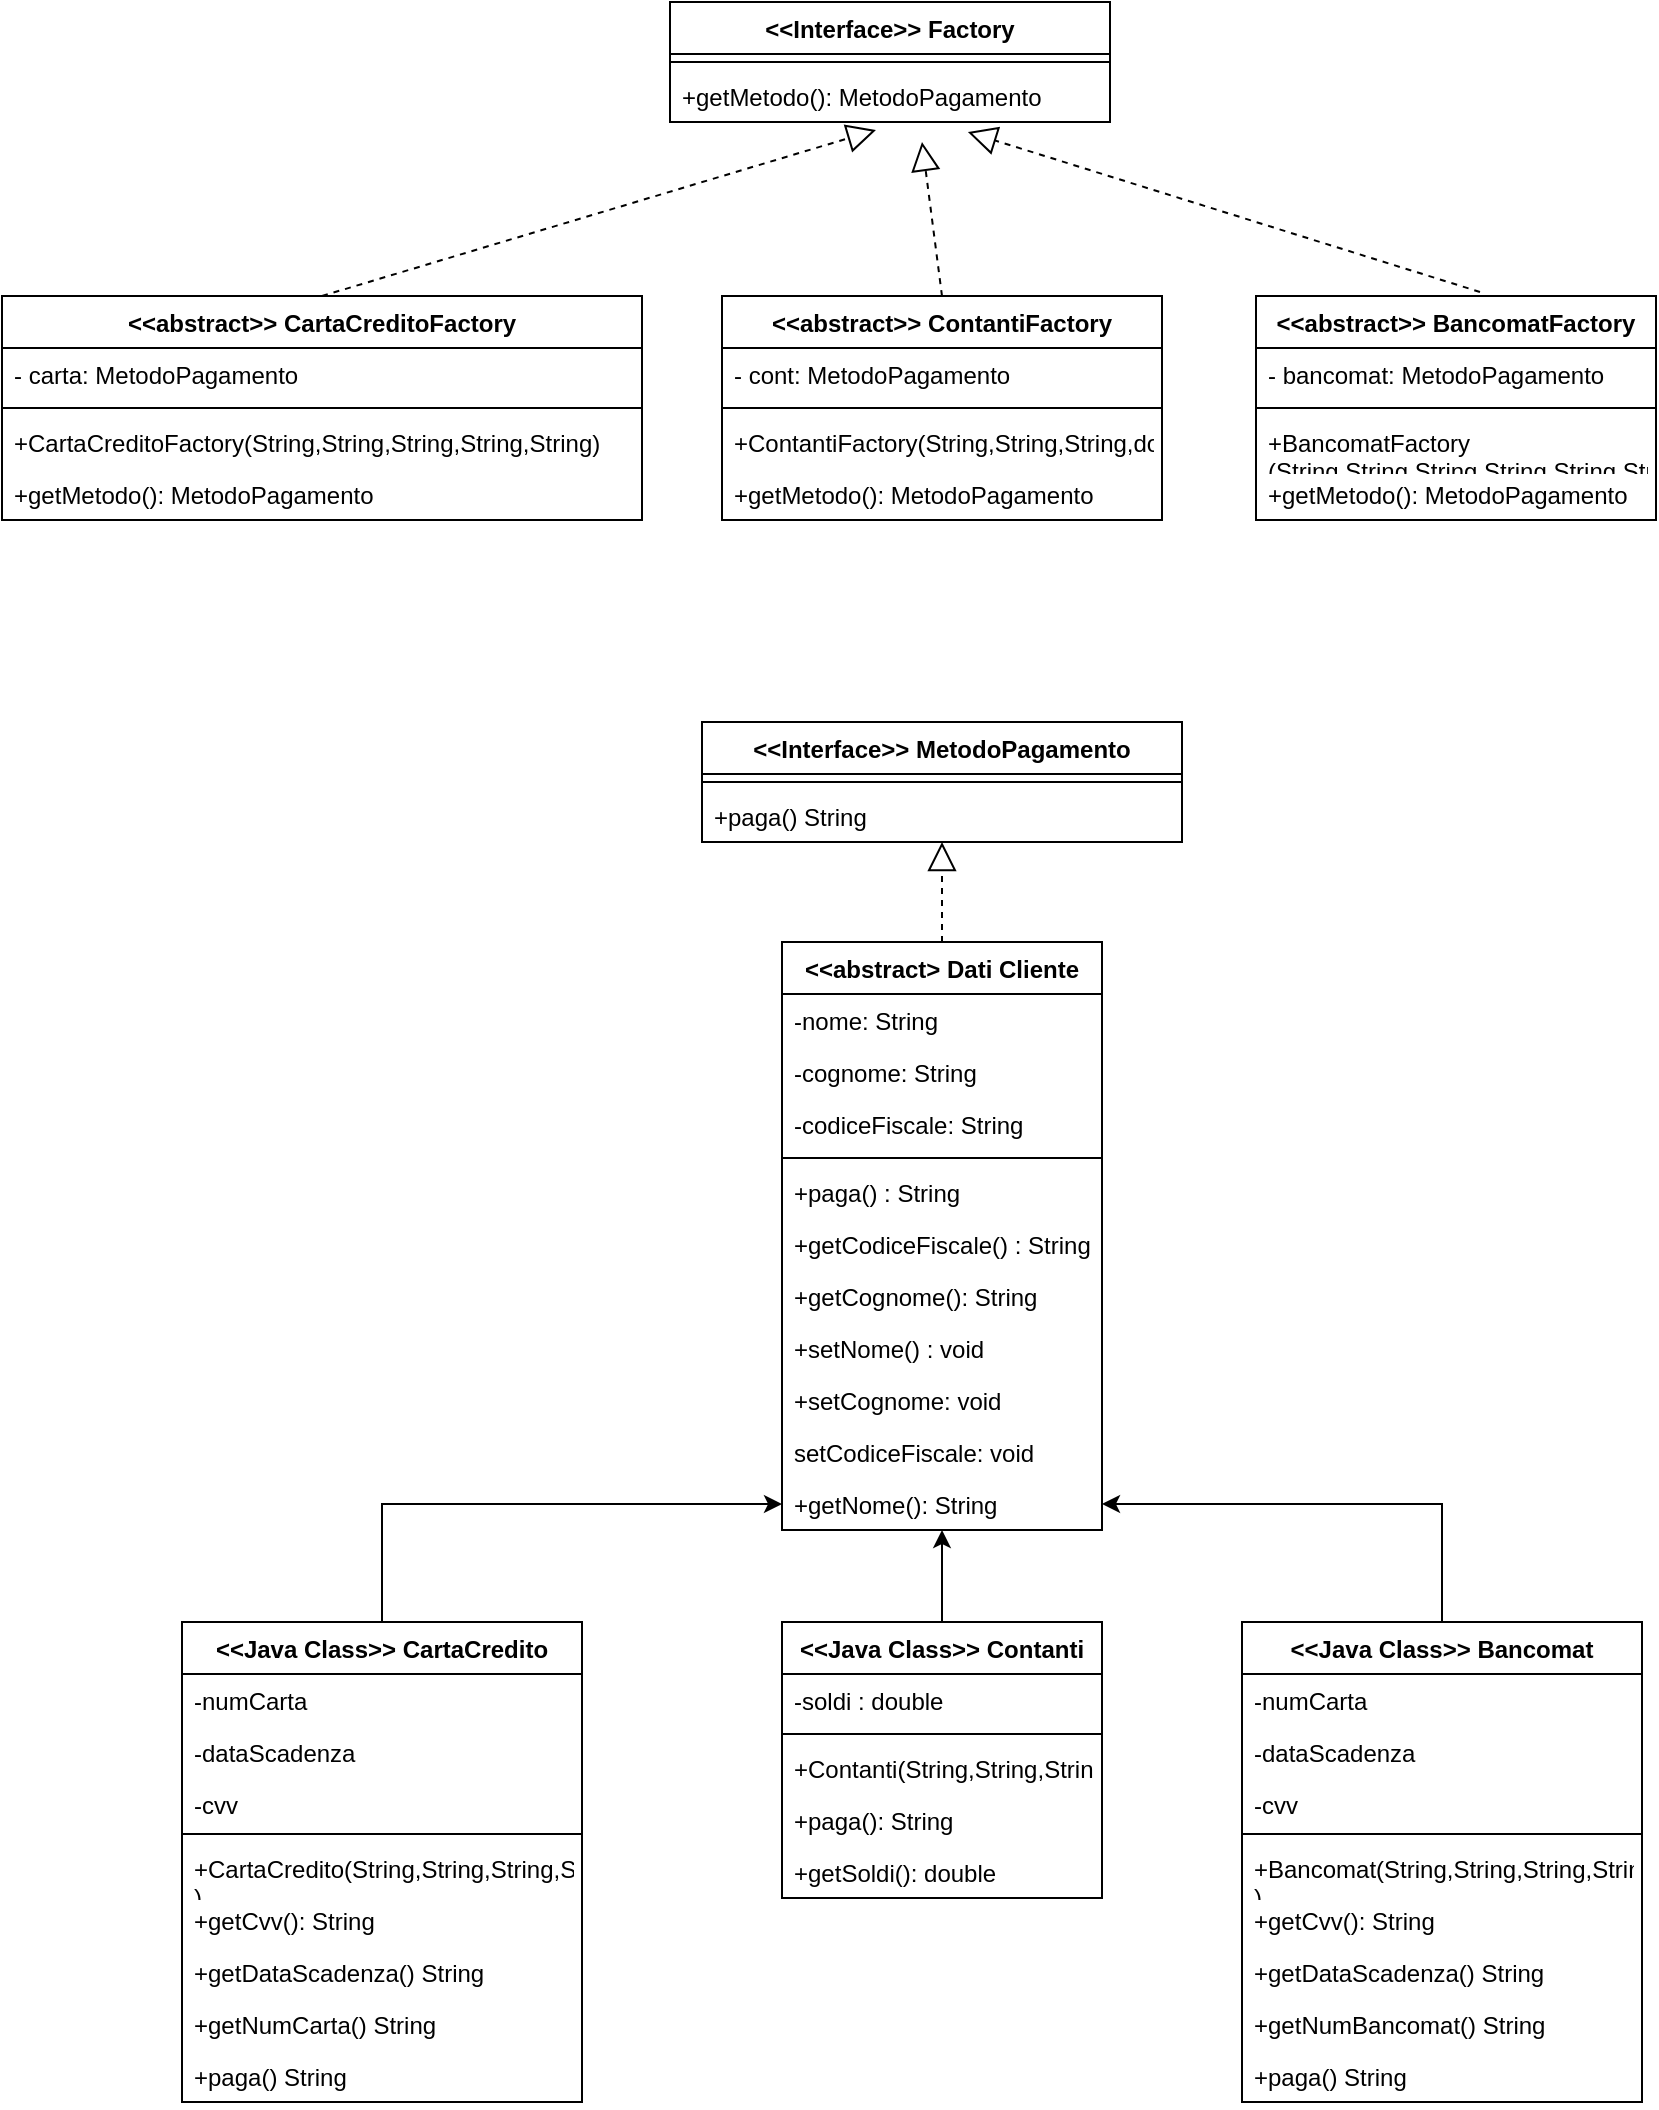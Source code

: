 <mxfile version="23.0.2" type="device">
  <diagram name="Pagina-1" id="bWcs-Pnpn5M66GulyqWy">
    <mxGraphModel dx="1020" dy="1206" grid="1" gridSize="10" guides="1" tooltips="1" connect="1" arrows="1" fold="1" page="1" pageScale="1" pageWidth="827" pageHeight="1169" math="0" shadow="0">
      <root>
        <mxCell id="0" />
        <mxCell id="1" parent="0" />
        <mxCell id="MIKHRwBcGvMqGPsBLyrF-1" value="&amp;lt;&amp;lt;Interface&amp;gt;&amp;gt; Factory" style="swimlane;fontStyle=1;align=center;verticalAlign=top;childLayout=stackLayout;horizontal=1;startSize=26;horizontalStack=0;resizeParent=1;resizeParentMax=0;resizeLast=0;collapsible=1;marginBottom=0;whiteSpace=wrap;html=1;" vertex="1" parent="1">
          <mxGeometry x="334" y="10" width="220" height="60" as="geometry" />
        </mxCell>
        <mxCell id="MIKHRwBcGvMqGPsBLyrF-3" value="" style="line;strokeWidth=1;fillColor=none;align=left;verticalAlign=middle;spacingTop=-1;spacingLeft=3;spacingRight=3;rotatable=0;labelPosition=right;points=[];portConstraint=eastwest;strokeColor=inherit;" vertex="1" parent="MIKHRwBcGvMqGPsBLyrF-1">
          <mxGeometry y="26" width="220" height="8" as="geometry" />
        </mxCell>
        <mxCell id="MIKHRwBcGvMqGPsBLyrF-4" value="+getMetodo(): MetodoPagamento" style="text;strokeColor=none;fillColor=none;align=left;verticalAlign=top;spacingLeft=4;spacingRight=4;overflow=hidden;rotatable=0;points=[[0,0.5],[1,0.5]];portConstraint=eastwest;whiteSpace=wrap;html=1;" vertex="1" parent="MIKHRwBcGvMqGPsBLyrF-1">
          <mxGeometry y="34" width="220" height="26" as="geometry" />
        </mxCell>
        <mxCell id="MIKHRwBcGvMqGPsBLyrF-5" value="&amp;lt;&amp;lt;abstract&amp;gt;&amp;gt; BancomatFactory" style="swimlane;fontStyle=1;align=center;verticalAlign=top;childLayout=stackLayout;horizontal=1;startSize=26;horizontalStack=0;resizeParent=1;resizeParentMax=0;resizeLast=0;collapsible=1;marginBottom=0;whiteSpace=wrap;html=1;" vertex="1" parent="1">
          <mxGeometry x="627" y="157" width="200" height="112" as="geometry" />
        </mxCell>
        <mxCell id="MIKHRwBcGvMqGPsBLyrF-6" value="- bancomat: MetodoPagamento" style="text;strokeColor=none;fillColor=none;align=left;verticalAlign=top;spacingLeft=4;spacingRight=4;overflow=hidden;rotatable=0;points=[[0,0.5],[1,0.5]];portConstraint=eastwest;whiteSpace=wrap;html=1;" vertex="1" parent="MIKHRwBcGvMqGPsBLyrF-5">
          <mxGeometry y="26" width="200" height="26" as="geometry" />
        </mxCell>
        <mxCell id="MIKHRwBcGvMqGPsBLyrF-7" value="" style="line;strokeWidth=1;fillColor=none;align=left;verticalAlign=middle;spacingTop=-1;spacingLeft=3;spacingRight=3;rotatable=0;labelPosition=right;points=[];portConstraint=eastwest;strokeColor=inherit;" vertex="1" parent="MIKHRwBcGvMqGPsBLyrF-5">
          <mxGeometry y="52" width="200" height="8" as="geometry" />
        </mxCell>
        <mxCell id="MIKHRwBcGvMqGPsBLyrF-38" value="+BancomatFactory (String,String,String,String,String,String,&lt;br&gt;)" style="text;strokeColor=none;fillColor=none;align=left;verticalAlign=top;spacingLeft=4;spacingRight=4;overflow=hidden;rotatable=0;points=[[0,0.5],[1,0.5]];portConstraint=eastwest;whiteSpace=wrap;html=1;" vertex="1" parent="MIKHRwBcGvMqGPsBLyrF-5">
          <mxGeometry y="60" width="200" height="26" as="geometry" />
        </mxCell>
        <mxCell id="MIKHRwBcGvMqGPsBLyrF-8" value="+getMetodo(): MetodoPagamento" style="text;strokeColor=none;fillColor=none;align=left;verticalAlign=top;spacingLeft=4;spacingRight=4;overflow=hidden;rotatable=0;points=[[0,0.5],[1,0.5]];portConstraint=eastwest;whiteSpace=wrap;html=1;" vertex="1" parent="MIKHRwBcGvMqGPsBLyrF-5">
          <mxGeometry y="86" width="200" height="26" as="geometry" />
        </mxCell>
        <mxCell id="MIKHRwBcGvMqGPsBLyrF-9" value="&amp;lt;&amp;lt;abstract&amp;gt;&amp;gt; ContantiFactory" style="swimlane;fontStyle=1;align=center;verticalAlign=top;childLayout=stackLayout;horizontal=1;startSize=26;horizontalStack=0;resizeParent=1;resizeParentMax=0;resizeLast=0;collapsible=1;marginBottom=0;whiteSpace=wrap;html=1;" vertex="1" parent="1">
          <mxGeometry x="360" y="157" width="220" height="112" as="geometry" />
        </mxCell>
        <mxCell id="MIKHRwBcGvMqGPsBLyrF-10" value="- cont: MetodoPagamento" style="text;strokeColor=none;fillColor=none;align=left;verticalAlign=top;spacingLeft=4;spacingRight=4;overflow=hidden;rotatable=0;points=[[0,0.5],[1,0.5]];portConstraint=eastwest;whiteSpace=wrap;html=1;" vertex="1" parent="MIKHRwBcGvMqGPsBLyrF-9">
          <mxGeometry y="26" width="220" height="26" as="geometry" />
        </mxCell>
        <mxCell id="MIKHRwBcGvMqGPsBLyrF-11" value="" style="line;strokeWidth=1;fillColor=none;align=left;verticalAlign=middle;spacingTop=-1;spacingLeft=3;spacingRight=3;rotatable=0;labelPosition=right;points=[];portConstraint=eastwest;strokeColor=inherit;" vertex="1" parent="MIKHRwBcGvMqGPsBLyrF-9">
          <mxGeometry y="52" width="220" height="8" as="geometry" />
        </mxCell>
        <mxCell id="MIKHRwBcGvMqGPsBLyrF-39" value="+ContantiFactory(String,String,String,double)" style="text;strokeColor=none;fillColor=none;align=left;verticalAlign=top;spacingLeft=4;spacingRight=4;overflow=hidden;rotatable=0;points=[[0,0.5],[1,0.5]];portConstraint=eastwest;whiteSpace=wrap;html=1;" vertex="1" parent="MIKHRwBcGvMqGPsBLyrF-9">
          <mxGeometry y="60" width="220" height="26" as="geometry" />
        </mxCell>
        <mxCell id="MIKHRwBcGvMqGPsBLyrF-12" value="+getMetodo(): MetodoPagamento" style="text;strokeColor=none;fillColor=none;align=left;verticalAlign=top;spacingLeft=4;spacingRight=4;overflow=hidden;rotatable=0;points=[[0,0.5],[1,0.5]];portConstraint=eastwest;whiteSpace=wrap;html=1;" vertex="1" parent="MIKHRwBcGvMqGPsBLyrF-9">
          <mxGeometry y="86" width="220" height="26" as="geometry" />
        </mxCell>
        <mxCell id="MIKHRwBcGvMqGPsBLyrF-13" value="&amp;lt;&amp;lt;abstract&amp;gt;&amp;gt; CartaCreditoFactory" style="swimlane;fontStyle=1;align=center;verticalAlign=top;childLayout=stackLayout;horizontal=1;startSize=26;horizontalStack=0;resizeParent=1;resizeParentMax=0;resizeLast=0;collapsible=1;marginBottom=0;whiteSpace=wrap;html=1;" vertex="1" parent="1">
          <mxGeometry y="157" width="320" height="112" as="geometry" />
        </mxCell>
        <mxCell id="MIKHRwBcGvMqGPsBLyrF-14" value="- carta: MetodoPagamento" style="text;strokeColor=none;fillColor=none;align=left;verticalAlign=top;spacingLeft=4;spacingRight=4;overflow=hidden;rotatable=0;points=[[0,0.5],[1,0.5]];portConstraint=eastwest;whiteSpace=wrap;html=1;" vertex="1" parent="MIKHRwBcGvMqGPsBLyrF-13">
          <mxGeometry y="26" width="320" height="26" as="geometry" />
        </mxCell>
        <mxCell id="MIKHRwBcGvMqGPsBLyrF-15" value="" style="line;strokeWidth=1;fillColor=none;align=left;verticalAlign=middle;spacingTop=-1;spacingLeft=3;spacingRight=3;rotatable=0;labelPosition=right;points=[];portConstraint=eastwest;strokeColor=inherit;" vertex="1" parent="MIKHRwBcGvMqGPsBLyrF-13">
          <mxGeometry y="52" width="320" height="8" as="geometry" />
        </mxCell>
        <mxCell id="MIKHRwBcGvMqGPsBLyrF-16" value="+CartaCreditoFactory(String,String,String,String,String)" style="text;strokeColor=none;fillColor=none;align=left;verticalAlign=top;spacingLeft=4;spacingRight=4;overflow=hidden;rotatable=0;points=[[0,0.5],[1,0.5]];portConstraint=eastwest;whiteSpace=wrap;html=1;" vertex="1" parent="MIKHRwBcGvMqGPsBLyrF-13">
          <mxGeometry y="60" width="320" height="26" as="geometry" />
        </mxCell>
        <mxCell id="MIKHRwBcGvMqGPsBLyrF-37" value="+getMetodo(): MetodoPagamento" style="text;strokeColor=none;fillColor=none;align=left;verticalAlign=top;spacingLeft=4;spacingRight=4;overflow=hidden;rotatable=0;points=[[0,0.5],[1,0.5]];portConstraint=eastwest;whiteSpace=wrap;html=1;" vertex="1" parent="MIKHRwBcGvMqGPsBLyrF-13">
          <mxGeometry y="86" width="320" height="26" as="geometry" />
        </mxCell>
        <mxCell id="MIKHRwBcGvMqGPsBLyrF-17" value="&amp;lt;&amp;lt;Interface&amp;gt;&amp;gt; MetodoPagamento" style="swimlane;fontStyle=1;align=center;verticalAlign=top;childLayout=stackLayout;horizontal=1;startSize=26;horizontalStack=0;resizeParent=1;resizeParentMax=0;resizeLast=0;collapsible=1;marginBottom=0;whiteSpace=wrap;html=1;" vertex="1" parent="1">
          <mxGeometry x="350" y="370" width="240" height="60" as="geometry" />
        </mxCell>
        <mxCell id="MIKHRwBcGvMqGPsBLyrF-19" value="" style="line;strokeWidth=1;fillColor=none;align=left;verticalAlign=middle;spacingTop=-1;spacingLeft=3;spacingRight=3;rotatable=0;labelPosition=right;points=[];portConstraint=eastwest;strokeColor=inherit;" vertex="1" parent="MIKHRwBcGvMqGPsBLyrF-17">
          <mxGeometry y="26" width="240" height="8" as="geometry" />
        </mxCell>
        <mxCell id="MIKHRwBcGvMqGPsBLyrF-20" value="+paga() String" style="text;strokeColor=none;fillColor=none;align=left;verticalAlign=top;spacingLeft=4;spacingRight=4;overflow=hidden;rotatable=0;points=[[0,0.5],[1,0.5]];portConstraint=eastwest;whiteSpace=wrap;html=1;" vertex="1" parent="MIKHRwBcGvMqGPsBLyrF-17">
          <mxGeometry y="34" width="240" height="26" as="geometry" />
        </mxCell>
        <mxCell id="MIKHRwBcGvMqGPsBLyrF-21" value="&amp;lt;&amp;lt;abstract&amp;gt; Dati Cliente" style="swimlane;fontStyle=1;align=center;verticalAlign=top;childLayout=stackLayout;horizontal=1;startSize=26;horizontalStack=0;resizeParent=1;resizeParentMax=0;resizeLast=0;collapsible=1;marginBottom=0;whiteSpace=wrap;html=1;" vertex="1" parent="1">
          <mxGeometry x="390" y="480" width="160" height="294" as="geometry" />
        </mxCell>
        <mxCell id="MIKHRwBcGvMqGPsBLyrF-47" value="-nome: String" style="text;strokeColor=none;fillColor=none;align=left;verticalAlign=top;spacingLeft=4;spacingRight=4;overflow=hidden;rotatable=0;points=[[0,0.5],[1,0.5]];portConstraint=eastwest;whiteSpace=wrap;html=1;" vertex="1" parent="MIKHRwBcGvMqGPsBLyrF-21">
          <mxGeometry y="26" width="160" height="26" as="geometry" />
        </mxCell>
        <mxCell id="MIKHRwBcGvMqGPsBLyrF-22" value="-cognome: String" style="text;strokeColor=none;fillColor=none;align=left;verticalAlign=top;spacingLeft=4;spacingRight=4;overflow=hidden;rotatable=0;points=[[0,0.5],[1,0.5]];portConstraint=eastwest;whiteSpace=wrap;html=1;" vertex="1" parent="MIKHRwBcGvMqGPsBLyrF-21">
          <mxGeometry y="52" width="160" height="26" as="geometry" />
        </mxCell>
        <mxCell id="MIKHRwBcGvMqGPsBLyrF-48" value="-codiceFiscale: String" style="text;strokeColor=none;fillColor=none;align=left;verticalAlign=top;spacingLeft=4;spacingRight=4;overflow=hidden;rotatable=0;points=[[0,0.5],[1,0.5]];portConstraint=eastwest;whiteSpace=wrap;html=1;" vertex="1" parent="MIKHRwBcGvMqGPsBLyrF-21">
          <mxGeometry y="78" width="160" height="26" as="geometry" />
        </mxCell>
        <mxCell id="MIKHRwBcGvMqGPsBLyrF-23" value="" style="line;strokeWidth=1;fillColor=none;align=left;verticalAlign=middle;spacingTop=-1;spacingLeft=3;spacingRight=3;rotatable=0;labelPosition=right;points=[];portConstraint=eastwest;strokeColor=inherit;" vertex="1" parent="MIKHRwBcGvMqGPsBLyrF-21">
          <mxGeometry y="104" width="160" height="8" as="geometry" />
        </mxCell>
        <mxCell id="MIKHRwBcGvMqGPsBLyrF-24" value="+paga() : String" style="text;strokeColor=none;fillColor=none;align=left;verticalAlign=top;spacingLeft=4;spacingRight=4;overflow=hidden;rotatable=0;points=[[0,0.5],[1,0.5]];portConstraint=eastwest;whiteSpace=wrap;html=1;" vertex="1" parent="MIKHRwBcGvMqGPsBLyrF-21">
          <mxGeometry y="112" width="160" height="26" as="geometry" />
        </mxCell>
        <mxCell id="MIKHRwBcGvMqGPsBLyrF-50" value="+getCodiceFiscale() : String" style="text;strokeColor=none;fillColor=none;align=left;verticalAlign=top;spacingLeft=4;spacingRight=4;overflow=hidden;rotatable=0;points=[[0,0.5],[1,0.5]];portConstraint=eastwest;whiteSpace=wrap;html=1;" vertex="1" parent="MIKHRwBcGvMqGPsBLyrF-21">
          <mxGeometry y="138" width="160" height="26" as="geometry" />
        </mxCell>
        <mxCell id="MIKHRwBcGvMqGPsBLyrF-54" value="+getCognome(): String" style="text;strokeColor=none;fillColor=none;align=left;verticalAlign=top;spacingLeft=4;spacingRight=4;overflow=hidden;rotatable=0;points=[[0,0.5],[1,0.5]];portConstraint=eastwest;whiteSpace=wrap;html=1;" vertex="1" parent="MIKHRwBcGvMqGPsBLyrF-21">
          <mxGeometry y="164" width="160" height="26" as="geometry" />
        </mxCell>
        <mxCell id="MIKHRwBcGvMqGPsBLyrF-52" value="+setNome() : void" style="text;strokeColor=none;fillColor=none;align=left;verticalAlign=top;spacingLeft=4;spacingRight=4;overflow=hidden;rotatable=0;points=[[0,0.5],[1,0.5]];portConstraint=eastwest;whiteSpace=wrap;html=1;" vertex="1" parent="MIKHRwBcGvMqGPsBLyrF-21">
          <mxGeometry y="190" width="160" height="26" as="geometry" />
        </mxCell>
        <mxCell id="MIKHRwBcGvMqGPsBLyrF-53" value="+setCognome: void" style="text;strokeColor=none;fillColor=none;align=left;verticalAlign=top;spacingLeft=4;spacingRight=4;overflow=hidden;rotatable=0;points=[[0,0.5],[1,0.5]];portConstraint=eastwest;whiteSpace=wrap;html=1;" vertex="1" parent="MIKHRwBcGvMqGPsBLyrF-21">
          <mxGeometry y="216" width="160" height="26" as="geometry" />
        </mxCell>
        <mxCell id="MIKHRwBcGvMqGPsBLyrF-51" value="setCodiceFiscale: void" style="text;strokeColor=none;fillColor=none;align=left;verticalAlign=top;spacingLeft=4;spacingRight=4;overflow=hidden;rotatable=0;points=[[0,0.5],[1,0.5]];portConstraint=eastwest;whiteSpace=wrap;html=1;" vertex="1" parent="MIKHRwBcGvMqGPsBLyrF-21">
          <mxGeometry y="242" width="160" height="26" as="geometry" />
        </mxCell>
        <mxCell id="MIKHRwBcGvMqGPsBLyrF-49" value="+getNome(): String" style="text;strokeColor=none;fillColor=none;align=left;verticalAlign=top;spacingLeft=4;spacingRight=4;overflow=hidden;rotatable=0;points=[[0,0.5],[1,0.5]];portConstraint=eastwest;whiteSpace=wrap;html=1;" vertex="1" parent="MIKHRwBcGvMqGPsBLyrF-21">
          <mxGeometry y="268" width="160" height="26" as="geometry" />
        </mxCell>
        <mxCell id="MIKHRwBcGvMqGPsBLyrF-29" value="&amp;lt;&amp;lt;Java Class&amp;gt;&amp;gt; Contanti" style="swimlane;fontStyle=1;align=center;verticalAlign=top;childLayout=stackLayout;horizontal=1;startSize=26;horizontalStack=0;resizeParent=1;resizeParentMax=0;resizeLast=0;collapsible=1;marginBottom=0;whiteSpace=wrap;html=1;" vertex="1" parent="1">
          <mxGeometry x="390" y="820" width="160" height="138" as="geometry" />
        </mxCell>
        <mxCell id="MIKHRwBcGvMqGPsBLyrF-30" value="-soldi : double" style="text;strokeColor=none;fillColor=none;align=left;verticalAlign=top;spacingLeft=4;spacingRight=4;overflow=hidden;rotatable=0;points=[[0,0.5],[1,0.5]];portConstraint=eastwest;whiteSpace=wrap;html=1;" vertex="1" parent="MIKHRwBcGvMqGPsBLyrF-29">
          <mxGeometry y="26" width="160" height="26" as="geometry" />
        </mxCell>
        <mxCell id="MIKHRwBcGvMqGPsBLyrF-31" value="" style="line;strokeWidth=1;fillColor=none;align=left;verticalAlign=middle;spacingTop=-1;spacingLeft=3;spacingRight=3;rotatable=0;labelPosition=right;points=[];portConstraint=eastwest;strokeColor=inherit;" vertex="1" parent="MIKHRwBcGvMqGPsBLyrF-29">
          <mxGeometry y="52" width="160" height="8" as="geometry" />
        </mxCell>
        <mxCell id="MIKHRwBcGvMqGPsBLyrF-32" value="+Contanti(String,String,String,double)&amp;nbsp;" style="text;strokeColor=none;fillColor=none;align=left;verticalAlign=top;spacingLeft=4;spacingRight=4;overflow=hidden;rotatable=0;points=[[0,0.5],[1,0.5]];portConstraint=eastwest;whiteSpace=wrap;html=1;" vertex="1" parent="MIKHRwBcGvMqGPsBLyrF-29">
          <mxGeometry y="60" width="160" height="26" as="geometry" />
        </mxCell>
        <mxCell id="MIKHRwBcGvMqGPsBLyrF-62" value="+paga(): String" style="text;strokeColor=none;fillColor=none;align=left;verticalAlign=top;spacingLeft=4;spacingRight=4;overflow=hidden;rotatable=0;points=[[0,0.5],[1,0.5]];portConstraint=eastwest;whiteSpace=wrap;html=1;" vertex="1" parent="MIKHRwBcGvMqGPsBLyrF-29">
          <mxGeometry y="86" width="160" height="26" as="geometry" />
        </mxCell>
        <mxCell id="MIKHRwBcGvMqGPsBLyrF-63" value="+getSoldi(): double" style="text;strokeColor=none;fillColor=none;align=left;verticalAlign=top;spacingLeft=4;spacingRight=4;overflow=hidden;rotatable=0;points=[[0,0.5],[1,0.5]];portConstraint=eastwest;whiteSpace=wrap;html=1;" vertex="1" parent="MIKHRwBcGvMqGPsBLyrF-29">
          <mxGeometry y="112" width="160" height="26" as="geometry" />
        </mxCell>
        <mxCell id="MIKHRwBcGvMqGPsBLyrF-74" style="edgeStyle=orthogonalEdgeStyle;rounded=0;orthogonalLoop=1;jettySize=auto;html=1;" edge="1" parent="1" source="MIKHRwBcGvMqGPsBLyrF-33" target="MIKHRwBcGvMqGPsBLyrF-49">
          <mxGeometry relative="1" as="geometry" />
        </mxCell>
        <mxCell id="MIKHRwBcGvMqGPsBLyrF-33" value="&amp;lt;&amp;lt;Java Class&amp;gt;&amp;gt; CartaCredito" style="swimlane;fontStyle=1;align=center;verticalAlign=top;childLayout=stackLayout;horizontal=1;startSize=26;horizontalStack=0;resizeParent=1;resizeParentMax=0;resizeLast=0;collapsible=1;marginBottom=0;whiteSpace=wrap;html=1;" vertex="1" parent="1">
          <mxGeometry x="90" y="820" width="200" height="240" as="geometry" />
        </mxCell>
        <mxCell id="MIKHRwBcGvMqGPsBLyrF-55" value="-numCarta" style="text;strokeColor=none;fillColor=none;align=left;verticalAlign=top;spacingLeft=4;spacingRight=4;overflow=hidden;rotatable=0;points=[[0,0.5],[1,0.5]];portConstraint=eastwest;whiteSpace=wrap;html=1;" vertex="1" parent="MIKHRwBcGvMqGPsBLyrF-33">
          <mxGeometry y="26" width="200" height="26" as="geometry" />
        </mxCell>
        <mxCell id="MIKHRwBcGvMqGPsBLyrF-56" value="-dataScadenza" style="text;strokeColor=none;fillColor=none;align=left;verticalAlign=top;spacingLeft=4;spacingRight=4;overflow=hidden;rotatable=0;points=[[0,0.5],[1,0.5]];portConstraint=eastwest;whiteSpace=wrap;html=1;" vertex="1" parent="MIKHRwBcGvMqGPsBLyrF-33">
          <mxGeometry y="52" width="200" height="26" as="geometry" />
        </mxCell>
        <mxCell id="MIKHRwBcGvMqGPsBLyrF-34" value="-cvv" style="text;strokeColor=none;fillColor=none;align=left;verticalAlign=top;spacingLeft=4;spacingRight=4;overflow=hidden;rotatable=0;points=[[0,0.5],[1,0.5]];portConstraint=eastwest;whiteSpace=wrap;html=1;" vertex="1" parent="MIKHRwBcGvMqGPsBLyrF-33">
          <mxGeometry y="78" width="200" height="24" as="geometry" />
        </mxCell>
        <mxCell id="MIKHRwBcGvMqGPsBLyrF-35" value="" style="line;strokeWidth=1;fillColor=none;align=left;verticalAlign=middle;spacingTop=-1;spacingLeft=3;spacingRight=3;rotatable=0;labelPosition=right;points=[];portConstraint=eastwest;strokeColor=inherit;" vertex="1" parent="MIKHRwBcGvMqGPsBLyrF-33">
          <mxGeometry y="102" width="200" height="8" as="geometry" />
        </mxCell>
        <mxCell id="MIKHRwBcGvMqGPsBLyrF-57" value="+CartaCredito(String,String,String,String,String,&lt;br&gt;)" style="text;strokeColor=none;fillColor=none;align=left;verticalAlign=top;spacingLeft=4;spacingRight=4;overflow=hidden;rotatable=0;points=[[0,0.5],[1,0.5]];portConstraint=eastwest;whiteSpace=wrap;html=1;" vertex="1" parent="MIKHRwBcGvMqGPsBLyrF-33">
          <mxGeometry y="110" width="200" height="26" as="geometry" />
        </mxCell>
        <mxCell id="MIKHRwBcGvMqGPsBLyrF-36" value="+getCvv(): String" style="text;strokeColor=none;fillColor=none;align=left;verticalAlign=top;spacingLeft=4;spacingRight=4;overflow=hidden;rotatable=0;points=[[0,0.5],[1,0.5]];portConstraint=eastwest;whiteSpace=wrap;html=1;" vertex="1" parent="MIKHRwBcGvMqGPsBLyrF-33">
          <mxGeometry y="136" width="200" height="26" as="geometry" />
        </mxCell>
        <mxCell id="MIKHRwBcGvMqGPsBLyrF-60" value="+getDataScadenza() String" style="text;strokeColor=none;fillColor=none;align=left;verticalAlign=top;spacingLeft=4;spacingRight=4;overflow=hidden;rotatable=0;points=[[0,0.5],[1,0.5]];portConstraint=eastwest;whiteSpace=wrap;html=1;" vertex="1" parent="MIKHRwBcGvMqGPsBLyrF-33">
          <mxGeometry y="162" width="200" height="26" as="geometry" />
        </mxCell>
        <mxCell id="MIKHRwBcGvMqGPsBLyrF-59" value="+getNumCarta() String" style="text;strokeColor=none;fillColor=none;align=left;verticalAlign=top;spacingLeft=4;spacingRight=4;overflow=hidden;rotatable=0;points=[[0,0.5],[1,0.5]];portConstraint=eastwest;whiteSpace=wrap;html=1;" vertex="1" parent="MIKHRwBcGvMqGPsBLyrF-33">
          <mxGeometry y="188" width="200" height="26" as="geometry" />
        </mxCell>
        <mxCell id="MIKHRwBcGvMqGPsBLyrF-58" value="+paga() String" style="text;strokeColor=none;fillColor=none;align=left;verticalAlign=top;spacingLeft=4;spacingRight=4;overflow=hidden;rotatable=0;points=[[0,0.5],[1,0.5]];portConstraint=eastwest;whiteSpace=wrap;html=1;" vertex="1" parent="MIKHRwBcGvMqGPsBLyrF-33">
          <mxGeometry y="214" width="200" height="26" as="geometry" />
        </mxCell>
        <mxCell id="MIKHRwBcGvMqGPsBLyrF-43" value="" style="endArrow=block;dashed=1;endFill=0;endSize=12;html=1;rounded=0;exitX=0.5;exitY=0;exitDx=0;exitDy=0;entryX=0.468;entryY=1.154;entryDx=0;entryDy=0;entryPerimeter=0;" edge="1" parent="1" source="MIKHRwBcGvMqGPsBLyrF-13" target="MIKHRwBcGvMqGPsBLyrF-4">
          <mxGeometry width="160" relative="1" as="geometry">
            <mxPoint x="610" y="290" as="sourcePoint" />
            <mxPoint x="770" y="290" as="targetPoint" />
          </mxGeometry>
        </mxCell>
        <mxCell id="MIKHRwBcGvMqGPsBLyrF-44" value="" style="endArrow=block;dashed=1;endFill=0;endSize=12;html=1;rounded=0;exitX=0.5;exitY=0;exitDx=0;exitDy=0;" edge="1" parent="1" source="MIKHRwBcGvMqGPsBLyrF-9">
          <mxGeometry width="160" relative="1" as="geometry">
            <mxPoint x="170" y="167" as="sourcePoint" />
            <mxPoint x="460" y="80" as="targetPoint" />
          </mxGeometry>
        </mxCell>
        <mxCell id="MIKHRwBcGvMqGPsBLyrF-45" value="" style="endArrow=block;dashed=1;endFill=0;endSize=12;html=1;rounded=0;exitX=0.56;exitY=-0.018;exitDx=0;exitDy=0;entryX=0.677;entryY=1.192;entryDx=0;entryDy=0;entryPerimeter=0;exitPerimeter=0;" edge="1" parent="1" source="MIKHRwBcGvMqGPsBLyrF-5" target="MIKHRwBcGvMqGPsBLyrF-4">
          <mxGeometry width="160" relative="1" as="geometry">
            <mxPoint x="180" y="177" as="sourcePoint" />
            <mxPoint x="457" y="94" as="targetPoint" />
          </mxGeometry>
        </mxCell>
        <mxCell id="MIKHRwBcGvMqGPsBLyrF-46" value="" style="endArrow=block;dashed=1;endFill=0;endSize=12;html=1;rounded=0;exitX=0.5;exitY=0;exitDx=0;exitDy=0;" edge="1" parent="1" source="MIKHRwBcGvMqGPsBLyrF-21">
          <mxGeometry width="160" relative="1" as="geometry">
            <mxPoint x="190" y="187" as="sourcePoint" />
            <mxPoint x="470" y="430" as="targetPoint" />
            <Array as="points" />
          </mxGeometry>
        </mxCell>
        <mxCell id="MIKHRwBcGvMqGPsBLyrF-76" style="edgeStyle=orthogonalEdgeStyle;rounded=0;orthogonalLoop=1;jettySize=auto;html=1;entryX=1;entryY=0.5;entryDx=0;entryDy=0;" edge="1" parent="1" source="MIKHRwBcGvMqGPsBLyrF-64" target="MIKHRwBcGvMqGPsBLyrF-49">
          <mxGeometry relative="1" as="geometry" />
        </mxCell>
        <mxCell id="MIKHRwBcGvMqGPsBLyrF-64" value="&amp;lt;&amp;lt;Java Class&amp;gt;&amp;gt; Bancomat" style="swimlane;fontStyle=1;align=center;verticalAlign=top;childLayout=stackLayout;horizontal=1;startSize=26;horizontalStack=0;resizeParent=1;resizeParentMax=0;resizeLast=0;collapsible=1;marginBottom=0;whiteSpace=wrap;html=1;" vertex="1" parent="1">
          <mxGeometry x="620" y="820" width="200" height="240" as="geometry" />
        </mxCell>
        <mxCell id="MIKHRwBcGvMqGPsBLyrF-65" value="-numCarta" style="text;strokeColor=none;fillColor=none;align=left;verticalAlign=top;spacingLeft=4;spacingRight=4;overflow=hidden;rotatable=0;points=[[0,0.5],[1,0.5]];portConstraint=eastwest;whiteSpace=wrap;html=1;" vertex="1" parent="MIKHRwBcGvMqGPsBLyrF-64">
          <mxGeometry y="26" width="200" height="26" as="geometry" />
        </mxCell>
        <mxCell id="MIKHRwBcGvMqGPsBLyrF-66" value="-dataScadenza" style="text;strokeColor=none;fillColor=none;align=left;verticalAlign=top;spacingLeft=4;spacingRight=4;overflow=hidden;rotatable=0;points=[[0,0.5],[1,0.5]];portConstraint=eastwest;whiteSpace=wrap;html=1;" vertex="1" parent="MIKHRwBcGvMqGPsBLyrF-64">
          <mxGeometry y="52" width="200" height="26" as="geometry" />
        </mxCell>
        <mxCell id="MIKHRwBcGvMqGPsBLyrF-67" value="-cvv" style="text;strokeColor=none;fillColor=none;align=left;verticalAlign=top;spacingLeft=4;spacingRight=4;overflow=hidden;rotatable=0;points=[[0,0.5],[1,0.5]];portConstraint=eastwest;whiteSpace=wrap;html=1;" vertex="1" parent="MIKHRwBcGvMqGPsBLyrF-64">
          <mxGeometry y="78" width="200" height="24" as="geometry" />
        </mxCell>
        <mxCell id="MIKHRwBcGvMqGPsBLyrF-68" value="" style="line;strokeWidth=1;fillColor=none;align=left;verticalAlign=middle;spacingTop=-1;spacingLeft=3;spacingRight=3;rotatable=0;labelPosition=right;points=[];portConstraint=eastwest;strokeColor=inherit;" vertex="1" parent="MIKHRwBcGvMqGPsBLyrF-64">
          <mxGeometry y="102" width="200" height="8" as="geometry" />
        </mxCell>
        <mxCell id="MIKHRwBcGvMqGPsBLyrF-69" value="+Bancomat(String,String,String,String,String,&lt;br&gt;)" style="text;strokeColor=none;fillColor=none;align=left;verticalAlign=top;spacingLeft=4;spacingRight=4;overflow=hidden;rotatable=0;points=[[0,0.5],[1,0.5]];portConstraint=eastwest;whiteSpace=wrap;html=1;" vertex="1" parent="MIKHRwBcGvMqGPsBLyrF-64">
          <mxGeometry y="110" width="200" height="26" as="geometry" />
        </mxCell>
        <mxCell id="MIKHRwBcGvMqGPsBLyrF-70" value="+getCvv(): String" style="text;strokeColor=none;fillColor=none;align=left;verticalAlign=top;spacingLeft=4;spacingRight=4;overflow=hidden;rotatable=0;points=[[0,0.5],[1,0.5]];portConstraint=eastwest;whiteSpace=wrap;html=1;" vertex="1" parent="MIKHRwBcGvMqGPsBLyrF-64">
          <mxGeometry y="136" width="200" height="26" as="geometry" />
        </mxCell>
        <mxCell id="MIKHRwBcGvMqGPsBLyrF-71" value="+getDataScadenza() String" style="text;strokeColor=none;fillColor=none;align=left;verticalAlign=top;spacingLeft=4;spacingRight=4;overflow=hidden;rotatable=0;points=[[0,0.5],[1,0.5]];portConstraint=eastwest;whiteSpace=wrap;html=1;" vertex="1" parent="MIKHRwBcGvMqGPsBLyrF-64">
          <mxGeometry y="162" width="200" height="26" as="geometry" />
        </mxCell>
        <mxCell id="MIKHRwBcGvMqGPsBLyrF-72" value="+getNumBancomat() String" style="text;strokeColor=none;fillColor=none;align=left;verticalAlign=top;spacingLeft=4;spacingRight=4;overflow=hidden;rotatable=0;points=[[0,0.5],[1,0.5]];portConstraint=eastwest;whiteSpace=wrap;html=1;" vertex="1" parent="MIKHRwBcGvMqGPsBLyrF-64">
          <mxGeometry y="188" width="200" height="26" as="geometry" />
        </mxCell>
        <mxCell id="MIKHRwBcGvMqGPsBLyrF-73" value="+paga() String" style="text;strokeColor=none;fillColor=none;align=left;verticalAlign=top;spacingLeft=4;spacingRight=4;overflow=hidden;rotatable=0;points=[[0,0.5],[1,0.5]];portConstraint=eastwest;whiteSpace=wrap;html=1;" vertex="1" parent="MIKHRwBcGvMqGPsBLyrF-64">
          <mxGeometry y="214" width="200" height="26" as="geometry" />
        </mxCell>
        <mxCell id="MIKHRwBcGvMqGPsBLyrF-75" style="edgeStyle=orthogonalEdgeStyle;rounded=0;orthogonalLoop=1;jettySize=auto;html=1;entryX=0.5;entryY=1;entryDx=0;entryDy=0;entryPerimeter=0;" edge="1" parent="1" source="MIKHRwBcGvMqGPsBLyrF-29" target="MIKHRwBcGvMqGPsBLyrF-49">
          <mxGeometry relative="1" as="geometry" />
        </mxCell>
      </root>
    </mxGraphModel>
  </diagram>
</mxfile>
